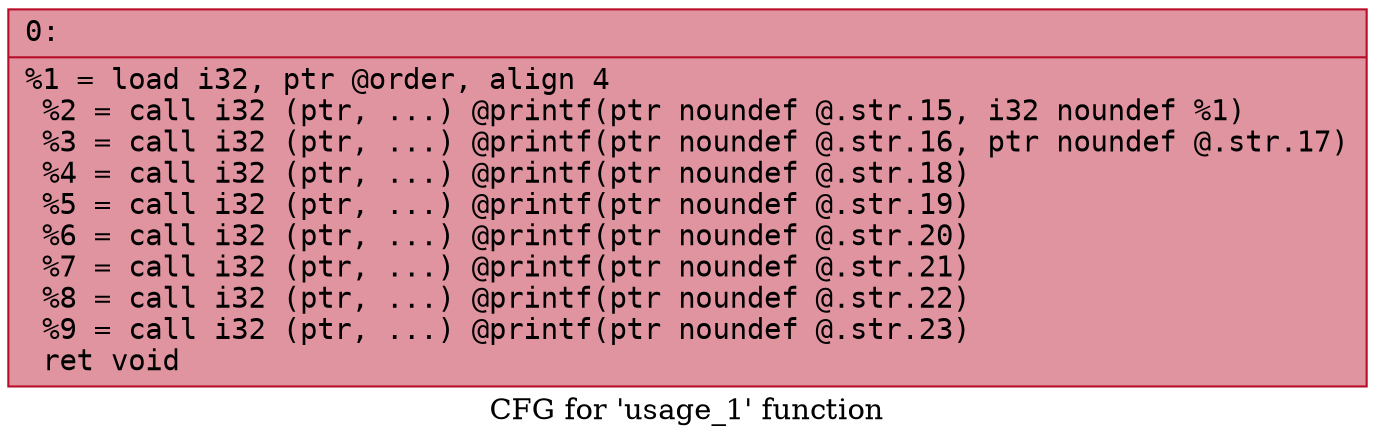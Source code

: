 digraph "CFG for 'usage_1' function" {
	label="CFG for 'usage_1' function";

	Node0x60000202f200 [shape=record,color="#b70d28ff", style=filled, fillcolor="#b70d2870" fontname="Courier",label="{0:\l|  %1 = load i32, ptr @order, align 4\l  %2 = call i32 (ptr, ...) @printf(ptr noundef @.str.15, i32 noundef %1)\l  %3 = call i32 (ptr, ...) @printf(ptr noundef @.str.16, ptr noundef @.str.17)\l  %4 = call i32 (ptr, ...) @printf(ptr noundef @.str.18)\l  %5 = call i32 (ptr, ...) @printf(ptr noundef @.str.19)\l  %6 = call i32 (ptr, ...) @printf(ptr noundef @.str.20)\l  %7 = call i32 (ptr, ...) @printf(ptr noundef @.str.21)\l  %8 = call i32 (ptr, ...) @printf(ptr noundef @.str.22)\l  %9 = call i32 (ptr, ...) @printf(ptr noundef @.str.23)\l  ret void\l}"];
}
